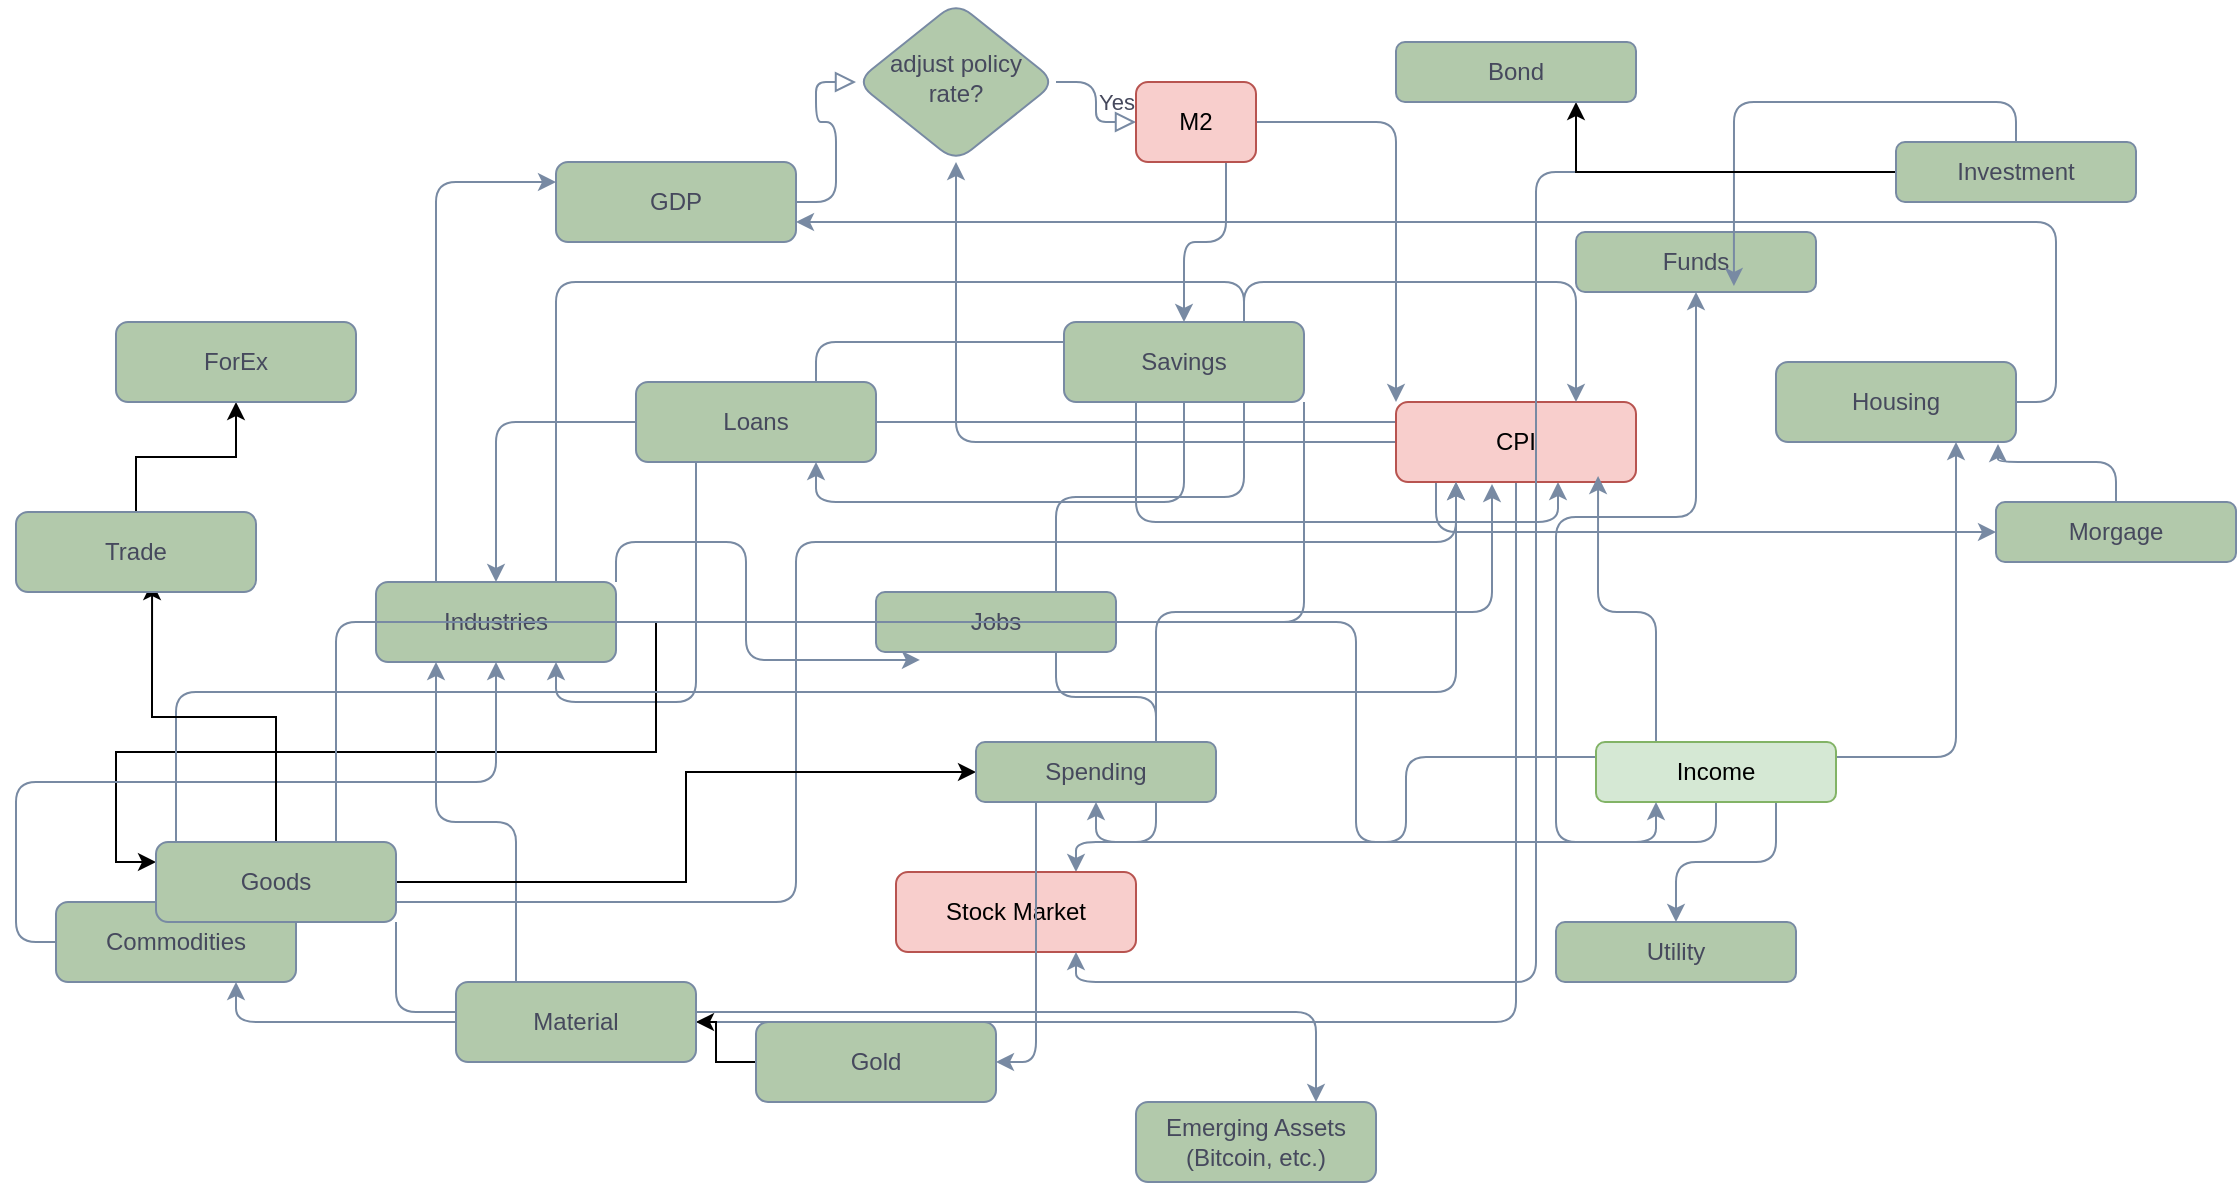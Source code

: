 <mxfile version="16.5.1" type="device" pages="3"><diagram id="C5RBs43oDa-KdzZeNtuy" name="concept"><mxGraphModel dx="1629" dy="566" grid="1" gridSize="10" guides="1" tooltips="1" connect="1" arrows="1" fold="1" page="1" pageScale="1" pageWidth="827" pageHeight="1169" math="0" shadow="0"><root><mxCell id="WIyWlLk6GJQsqaUBKTNV-0"/><mxCell id="WIyWlLk6GJQsqaUBKTNV-1" parent="WIyWlLk6GJQsqaUBKTNV-0"/><mxCell id="WIyWlLk6GJQsqaUBKTNV-2" value="" style="rounded=1;html=1;jettySize=auto;orthogonalLoop=1;fontSize=11;endArrow=block;endFill=0;endSize=8;strokeWidth=1;shadow=0;labelBackgroundColor=none;edgeStyle=orthogonalEdgeStyle;strokeColor=#788AA3;fontColor=#46495D;" parent="WIyWlLk6GJQsqaUBKTNV-1" source="WIyWlLk6GJQsqaUBKTNV-3" target="WIyWlLk6GJQsqaUBKTNV-6" edge="1"><mxGeometry relative="1" as="geometry"/></mxCell><mxCell id="WIyWlLk6GJQsqaUBKTNV-3" value="GDP" style="rounded=1;whiteSpace=wrap;html=1;fontSize=12;glass=0;strokeWidth=1;shadow=0;fillColor=#B2C9AB;strokeColor=#788AA3;fontColor=#46495D;" parent="WIyWlLk6GJQsqaUBKTNV-1" vertex="1"><mxGeometry x="160" y="80" width="120" height="40" as="geometry"/></mxCell><mxCell id="WIyWlLk6GJQsqaUBKTNV-5" value="Yes" style="edgeStyle=orthogonalEdgeStyle;rounded=1;html=1;jettySize=auto;orthogonalLoop=1;fontSize=11;endArrow=block;endFill=0;endSize=8;strokeWidth=1;shadow=0;labelBackgroundColor=none;strokeColor=#788AA3;fontColor=#46495D;" parent="WIyWlLk6GJQsqaUBKTNV-1" source="WIyWlLk6GJQsqaUBKTNV-6" target="WIyWlLk6GJQsqaUBKTNV-7" edge="1"><mxGeometry y="10" relative="1" as="geometry"><mxPoint as="offset"/></mxGeometry></mxCell><mxCell id="WIyWlLk6GJQsqaUBKTNV-6" value="adjust policy rate?" style="rhombus;whiteSpace=wrap;html=1;shadow=0;fontFamily=Helvetica;fontSize=12;align=center;strokeWidth=1;spacing=6;spacingTop=-4;fillColor=#B2C9AB;strokeColor=#788AA3;fontColor=#46495D;rounded=1;" parent="WIyWlLk6GJQsqaUBKTNV-1" vertex="1"><mxGeometry x="310" width="100" height="80" as="geometry"/></mxCell><mxCell id="46C1zrqNfPV2H7ZZXKrt-0" style="edgeStyle=elbowEdgeStyle;rounded=1;orthogonalLoop=1;jettySize=auto;html=1;entryX=0;entryY=0;entryDx=0;entryDy=0;strokeColor=#788AA3;fontColor=#46495D;" parent="WIyWlLk6GJQsqaUBKTNV-1" source="WIyWlLk6GJQsqaUBKTNV-7" target="WIyWlLk6GJQsqaUBKTNV-12" edge="1"><mxGeometry relative="1" as="geometry"><Array as="points"><mxPoint x="580" y="120"/></Array></mxGeometry></mxCell><mxCell id="46C1zrqNfPV2H7ZZXKrt-4" style="edgeStyle=orthogonalEdgeStyle;rounded=1;orthogonalLoop=1;jettySize=auto;html=1;exitX=0.75;exitY=1;exitDx=0;exitDy=0;strokeColor=#788AA3;fontColor=#46495D;" parent="WIyWlLk6GJQsqaUBKTNV-1" source="WIyWlLk6GJQsqaUBKTNV-7" target="46C1zrqNfPV2H7ZZXKrt-3" edge="1"><mxGeometry relative="1" as="geometry"/></mxCell><mxCell id="WIyWlLk6GJQsqaUBKTNV-7" value="M2" style="rounded=1;whiteSpace=wrap;html=1;fontSize=12;glass=0;strokeWidth=1;shadow=0;fillColor=#f8cecc;strokeColor=#b85450;" parent="WIyWlLk6GJQsqaUBKTNV-1" vertex="1"><mxGeometry x="450" y="40" width="60" height="40" as="geometry"/></mxCell><mxCell id="46C1zrqNfPV2H7ZZXKrt-6" style="edgeStyle=orthogonalEdgeStyle;rounded=1;orthogonalLoop=1;jettySize=auto;html=1;exitX=0.75;exitY=0;exitDx=0;exitDy=0;entryX=0.675;entryY=1;entryDx=0;entryDy=0;entryPerimeter=0;strokeColor=#788AA3;fontColor=#46495D;" parent="WIyWlLk6GJQsqaUBKTNV-1" source="WIyWlLk6GJQsqaUBKTNV-11" target="WIyWlLk6GJQsqaUBKTNV-12" edge="1"><mxGeometry relative="1" as="geometry"/></mxCell><mxCell id="46C1zrqNfPV2H7ZZXKrt-7" style="edgeStyle=orthogonalEdgeStyle;rounded=1;orthogonalLoop=1;jettySize=auto;html=1;exitX=0.25;exitY=1;exitDx=0;exitDy=0;entryX=0.75;entryY=1;entryDx=0;entryDy=0;strokeColor=#788AA3;fontColor=#46495D;" parent="WIyWlLk6GJQsqaUBKTNV-1" source="WIyWlLk6GJQsqaUBKTNV-11" target="48pavq3O2pmzPw3zAFzN-1" edge="1"><mxGeometry relative="1" as="geometry"/></mxCell><mxCell id="46C1zrqNfPV2H7ZZXKrt-19" value="" style="edgeStyle=orthogonalEdgeStyle;rounded=1;orthogonalLoop=1;jettySize=auto;html=1;strokeColor=#788AA3;fontColor=#46495D;" parent="WIyWlLk6GJQsqaUBKTNV-1" source="WIyWlLk6GJQsqaUBKTNV-11" target="48pavq3O2pmzPw3zAFzN-1" edge="1"><mxGeometry relative="1" as="geometry"/></mxCell><mxCell id="46C1zrqNfPV2H7ZZXKrt-31" style="edgeStyle=orthogonalEdgeStyle;rounded=1;orthogonalLoop=1;jettySize=auto;html=1;exitX=1;exitY=0.5;exitDx=0;exitDy=0;entryX=0;entryY=0.5;entryDx=0;entryDy=0;fontColor=#46495D;strokeColor=#788AA3;fillColor=#B2C9AB;" parent="WIyWlLk6GJQsqaUBKTNV-1" source="WIyWlLk6GJQsqaUBKTNV-11" target="46C1zrqNfPV2H7ZZXKrt-30" edge="1"><mxGeometry relative="1" as="geometry"/></mxCell><mxCell id="WIyWlLk6GJQsqaUBKTNV-11" value="Loans" style="rounded=1;whiteSpace=wrap;html=1;fontSize=12;glass=0;strokeWidth=1;shadow=0;fillColor=#B2C9AB;strokeColor=#788AA3;fontColor=#46495D;" parent="WIyWlLk6GJQsqaUBKTNV-1" vertex="1"><mxGeometry x="200" y="190" width="120" height="40" as="geometry"/></mxCell><mxCell id="46C1zrqNfPV2H7ZZXKrt-2" style="edgeStyle=orthogonalEdgeStyle;rounded=1;orthogonalLoop=1;jettySize=auto;html=1;exitX=0;exitY=0.5;exitDx=0;exitDy=0;entryX=0.5;entryY=1;entryDx=0;entryDy=0;strokeColor=#788AA3;fontColor=#46495D;" parent="WIyWlLk6GJQsqaUBKTNV-1" source="WIyWlLk6GJQsqaUBKTNV-12" target="WIyWlLk6GJQsqaUBKTNV-6" edge="1"><mxGeometry relative="1" as="geometry"/></mxCell><mxCell id="46C1zrqNfPV2H7ZZXKrt-22" style="edgeStyle=orthogonalEdgeStyle;rounded=1;orthogonalLoop=1;jettySize=auto;html=1;exitX=0.5;exitY=1;exitDx=0;exitDy=0;entryX=0.75;entryY=1;entryDx=0;entryDy=0;strokeColor=#788AA3;fontColor=#46495D;" parent="WIyWlLk6GJQsqaUBKTNV-1" source="WIyWlLk6GJQsqaUBKTNV-12" target="46C1zrqNfPV2H7ZZXKrt-20" edge="1"><mxGeometry relative="1" as="geometry"/></mxCell><mxCell id="WIyWlLk6GJQsqaUBKTNV-12" value="CPI" style="rounded=1;whiteSpace=wrap;html=1;fontSize=12;glass=0;strokeWidth=1;shadow=0;fillColor=#f8cecc;strokeColor=#b85450;" parent="WIyWlLk6GJQsqaUBKTNV-1" vertex="1"><mxGeometry x="580" y="200" width="120" height="40" as="geometry"/></mxCell><mxCell id="46C1zrqNfPV2H7ZZXKrt-9" style="edgeStyle=orthogonalEdgeStyle;rounded=1;orthogonalLoop=1;jettySize=auto;html=1;exitX=0.25;exitY=0;exitDx=0;exitDy=0;entryX=0;entryY=0.25;entryDx=0;entryDy=0;strokeColor=#788AA3;fontColor=#46495D;" parent="WIyWlLk6GJQsqaUBKTNV-1" source="48pavq3O2pmzPw3zAFzN-1" target="WIyWlLk6GJQsqaUBKTNV-3" edge="1"><mxGeometry relative="1" as="geometry"/></mxCell><mxCell id="46C1zrqNfPV2H7ZZXKrt-18" style="edgeStyle=orthogonalEdgeStyle;rounded=1;orthogonalLoop=1;jettySize=auto;html=1;exitX=1;exitY=0;exitDx=0;exitDy=0;entryX=0.183;entryY=1.133;entryDx=0;entryDy=0;strokeColor=#788AA3;fontColor=#46495D;entryPerimeter=0;" parent="WIyWlLk6GJQsqaUBKTNV-1" source="48pavq3O2pmzPw3zAFzN-1" target="46C1zrqNfPV2H7ZZXKrt-50" edge="1"><mxGeometry relative="1" as="geometry"/></mxCell><mxCell id="46C1zrqNfPV2H7ZZXKrt-24" style="edgeStyle=orthogonalEdgeStyle;rounded=1;orthogonalLoop=1;jettySize=auto;html=1;exitX=0.75;exitY=0;exitDx=0;exitDy=0;entryX=0.75;entryY=0;entryDx=0;entryDy=0;strokeColor=#788AA3;fontColor=#46495D;startArrow=none;" parent="WIyWlLk6GJQsqaUBKTNV-1" source="46C1zrqNfPV2H7ZZXKrt-3" target="WIyWlLk6GJQsqaUBKTNV-12" edge="1"><mxGeometry relative="1" as="geometry"/></mxCell><mxCell id="i3_5U8Km9D-g5Faj5biY-7" style="edgeStyle=orthogonalEdgeStyle;rounded=0;orthogonalLoop=1;jettySize=auto;html=1;exitX=1;exitY=0.5;exitDx=0;exitDy=0;entryX=0;entryY=0.25;entryDx=0;entryDy=0;" parent="WIyWlLk6GJQsqaUBKTNV-1" source="48pavq3O2pmzPw3zAFzN-1" target="i3_5U8Km9D-g5Faj5biY-5" edge="1"><mxGeometry relative="1" as="geometry"/></mxCell><mxCell id="48pavq3O2pmzPw3zAFzN-1" value="Industries" style="rounded=1;whiteSpace=wrap;html=1;fontSize=12;glass=0;strokeWidth=1;shadow=0;fillColor=#B2C9AB;strokeColor=#788AA3;fontColor=#46495D;" parent="WIyWlLk6GJQsqaUBKTNV-1" vertex="1"><mxGeometry x="70" y="290" width="120" height="40" as="geometry"/></mxCell><mxCell id="46C1zrqNfPV2H7ZZXKrt-5" style="edgeStyle=orthogonalEdgeStyle;rounded=1;orthogonalLoop=1;jettySize=auto;html=1;exitX=0.5;exitY=1;exitDx=0;exitDy=0;entryX=0.75;entryY=1;entryDx=0;entryDy=0;strokeColor=#788AA3;fontColor=#46495D;" parent="WIyWlLk6GJQsqaUBKTNV-1" source="46C1zrqNfPV2H7ZZXKrt-3" target="WIyWlLk6GJQsqaUBKTNV-11" edge="1"><mxGeometry relative="1" as="geometry"/></mxCell><mxCell id="46C1zrqNfPV2H7ZZXKrt-10" style="edgeStyle=orthogonalEdgeStyle;rounded=1;orthogonalLoop=1;jettySize=auto;html=1;exitX=0.75;exitY=1;exitDx=0;exitDy=0;entryX=0.75;entryY=0;entryDx=0;entryDy=0;strokeColor=#788AA3;fontColor=#46495D;startArrow=none;" parent="WIyWlLk6GJQsqaUBKTNV-1" source="46C1zrqNfPV2H7ZZXKrt-39" target="46C1zrqNfPV2H7ZZXKrt-8" edge="1"><mxGeometry relative="1" as="geometry"/></mxCell><mxCell id="46C1zrqNfPV2H7ZZXKrt-13" style="edgeStyle=orthogonalEdgeStyle;rounded=1;orthogonalLoop=1;jettySize=auto;html=1;exitX=1;exitY=1;exitDx=0;exitDy=0;entryX=0.75;entryY=0;entryDx=0;entryDy=0;strokeColor=#788AA3;fontColor=#46495D;startArrow=none;" parent="WIyWlLk6GJQsqaUBKTNV-1" source="i3_5U8Km9D-g5Faj5biY-5" target="46C1zrqNfPV2H7ZZXKrt-11" edge="1"><mxGeometry relative="1" as="geometry"/></mxCell><mxCell id="46C1zrqNfPV2H7ZZXKrt-8" value="Stock Market" style="rounded=1;whiteSpace=wrap;html=1;fontSize=12;glass=0;strokeWidth=1;shadow=0;fillColor=#f8cecc;strokeColor=#b85450;" parent="WIyWlLk6GJQsqaUBKTNV-1" vertex="1"><mxGeometry x="330" y="435" width="120" height="40" as="geometry"/></mxCell><mxCell id="46C1zrqNfPV2H7ZZXKrt-11" value="Emerging Assets&lt;br&gt;(Bitcoin, etc.)" style="rounded=1;whiteSpace=wrap;html=1;fontSize=12;glass=0;strokeWidth=1;shadow=0;fillColor=#B2C9AB;strokeColor=#788AA3;fontColor=#46495D;" parent="WIyWlLk6GJQsqaUBKTNV-1" vertex="1"><mxGeometry x="450" y="550" width="120" height="40" as="geometry"/></mxCell><mxCell id="46C1zrqNfPV2H7ZZXKrt-16" style="edgeStyle=orthogonalEdgeStyle;rounded=1;orthogonalLoop=1;jettySize=auto;html=1;exitX=0.5;exitY=1;exitDx=0;exitDy=0;strokeColor=#788AA3;fontColor=#46495D;" parent="WIyWlLk6GJQsqaUBKTNV-1" source="46C1zrqNfPV2H7ZZXKrt-14" target="46C1zrqNfPV2H7ZZXKrt-15" edge="1"><mxGeometry relative="1" as="geometry"/></mxCell><mxCell id="46C1zrqNfPV2H7ZZXKrt-17" style="edgeStyle=orthogonalEdgeStyle;rounded=1;orthogonalLoop=1;jettySize=auto;html=1;exitX=0.25;exitY=0;exitDx=0;exitDy=0;entryX=0.842;entryY=0.925;entryDx=0;entryDy=0;entryPerimeter=0;strokeColor=#788AA3;fontColor=#46495D;" parent="WIyWlLk6GJQsqaUBKTNV-1" source="46C1zrqNfPV2H7ZZXKrt-14" target="WIyWlLk6GJQsqaUBKTNV-12" edge="1"><mxGeometry relative="1" as="geometry"/></mxCell><mxCell id="46C1zrqNfPV2H7ZZXKrt-29" style="edgeStyle=orthogonalEdgeStyle;rounded=1;orthogonalLoop=1;jettySize=auto;html=1;exitX=1;exitY=0.25;exitDx=0;exitDy=0;entryX=0.75;entryY=1;entryDx=0;entryDy=0;fontColor=#46495D;strokeColor=#788AA3;fillColor=#B2C9AB;" parent="WIyWlLk6GJQsqaUBKTNV-1" source="46C1zrqNfPV2H7ZZXKrt-14" target="46C1zrqNfPV2H7ZZXKrt-28" edge="1"><mxGeometry relative="1" as="geometry"/></mxCell><mxCell id="46C1zrqNfPV2H7ZZXKrt-40" style="edgeStyle=orthogonalEdgeStyle;rounded=1;orthogonalLoop=1;jettySize=auto;html=1;exitX=0;exitY=0.25;exitDx=0;exitDy=0;entryX=0.5;entryY=1;entryDx=0;entryDy=0;fontColor=#46495D;strokeColor=#788AA3;fillColor=#B2C9AB;" parent="WIyWlLk6GJQsqaUBKTNV-1" source="46C1zrqNfPV2H7ZZXKrt-14" target="46C1zrqNfPV2H7ZZXKrt-39" edge="1"><mxGeometry relative="1" as="geometry"/></mxCell><mxCell id="46C1zrqNfPV2H7ZZXKrt-49" style="edgeStyle=orthogonalEdgeStyle;rounded=1;orthogonalLoop=1;jettySize=auto;html=1;exitX=0.75;exitY=1;exitDx=0;exitDy=0;fontColor=#46495D;strokeColor=#788AA3;fillColor=#B2C9AB;" parent="WIyWlLk6GJQsqaUBKTNV-1" source="46C1zrqNfPV2H7ZZXKrt-14" target="46C1zrqNfPV2H7ZZXKrt-48" edge="1"><mxGeometry relative="1" as="geometry"/></mxCell><mxCell id="46C1zrqNfPV2H7ZZXKrt-14" value="Income" style="rounded=1;whiteSpace=wrap;html=1;fontSize=12;glass=0;strokeWidth=1;shadow=0;fillColor=#d5e8d4;strokeColor=#82b366;" parent="WIyWlLk6GJQsqaUBKTNV-1" vertex="1"><mxGeometry x="680" y="370" width="120" height="30" as="geometry"/></mxCell><mxCell id="46C1zrqNfPV2H7ZZXKrt-15" value="Funds" style="rounded=1;whiteSpace=wrap;html=1;fontSize=12;glass=0;strokeWidth=1;shadow=0;fillColor=#B2C9AB;strokeColor=#788AA3;fontColor=#46495D;" parent="WIyWlLk6GJQsqaUBKTNV-1" vertex="1"><mxGeometry x="670" y="115" width="120" height="30" as="geometry"/></mxCell><mxCell id="46C1zrqNfPV2H7ZZXKrt-21" style="edgeStyle=orthogonalEdgeStyle;rounded=1;orthogonalLoop=1;jettySize=auto;html=1;exitX=0;exitY=0.5;exitDx=0;exitDy=0;strokeColor=#788AA3;fontColor=#46495D;" parent="WIyWlLk6GJQsqaUBKTNV-1" source="46C1zrqNfPV2H7ZZXKrt-20" target="48pavq3O2pmzPw3zAFzN-1" edge="1"><mxGeometry relative="1" as="geometry"/></mxCell><mxCell id="46C1zrqNfPV2H7ZZXKrt-23" style="edgeStyle=orthogonalEdgeStyle;rounded=1;orthogonalLoop=1;jettySize=auto;html=1;exitX=0.75;exitY=0;exitDx=0;exitDy=0;entryX=0.25;entryY=1;entryDx=0;entryDy=0;strokeColor=#788AA3;fontColor=#46495D;" parent="WIyWlLk6GJQsqaUBKTNV-1" source="46C1zrqNfPV2H7ZZXKrt-20" target="WIyWlLk6GJQsqaUBKTNV-12" edge="1"><mxGeometry relative="1" as="geometry"><Array as="points"><mxPoint x="280" y="270"/><mxPoint x="610" y="270"/></Array></mxGeometry></mxCell><mxCell id="46C1zrqNfPV2H7ZZXKrt-25" style="edgeStyle=orthogonalEdgeStyle;rounded=1;orthogonalLoop=1;jettySize=auto;html=1;exitX=0.5;exitY=0;exitDx=0;exitDy=0;entryX=0.25;entryY=1;entryDx=0;entryDy=0;fontColor=#46495D;strokeColor=#788AA3;fillColor=#B2C9AB;" parent="WIyWlLk6GJQsqaUBKTNV-1" source="46C1zrqNfPV2H7ZZXKrt-20" target="WIyWlLk6GJQsqaUBKTNV-12" edge="1"><mxGeometry relative="1" as="geometry"/></mxCell><mxCell id="46C1zrqNfPV2H7ZZXKrt-20" value="Commodities" style="rounded=1;whiteSpace=wrap;html=1;fontSize=12;glass=0;strokeWidth=1;shadow=0;fillColor=#B2C9AB;strokeColor=#788AA3;fontColor=#46495D;" parent="WIyWlLk6GJQsqaUBKTNV-1" vertex="1"><mxGeometry x="-90" y="450" width="120" height="40" as="geometry"/></mxCell><mxCell id="46C1zrqNfPV2H7ZZXKrt-3" value="Savings" style="rounded=1;whiteSpace=wrap;html=1;fontSize=12;glass=0;strokeWidth=1;shadow=0;fillColor=#B2C9AB;strokeColor=#788AA3;fontColor=#46495D;" parent="WIyWlLk6GJQsqaUBKTNV-1" vertex="1"><mxGeometry x="414" y="160" width="120" height="40" as="geometry"/></mxCell><mxCell id="46C1zrqNfPV2H7ZZXKrt-26" value="" style="edgeStyle=orthogonalEdgeStyle;rounded=1;orthogonalLoop=1;jettySize=auto;html=1;exitX=0.75;exitY=0;exitDx=0;exitDy=0;entryX=0.75;entryY=0;entryDx=0;entryDy=0;strokeColor=#788AA3;fontColor=#46495D;endArrow=none;" parent="WIyWlLk6GJQsqaUBKTNV-1" source="48pavq3O2pmzPw3zAFzN-1" target="46C1zrqNfPV2H7ZZXKrt-3" edge="1"><mxGeometry relative="1" as="geometry"><mxPoint x="130" y="280" as="sourcePoint"/><mxPoint x="670" y="200" as="targetPoint"/></mxGeometry></mxCell><mxCell id="46C1zrqNfPV2H7ZZXKrt-33" style="edgeStyle=orthogonalEdgeStyle;rounded=1;orthogonalLoop=1;jettySize=auto;html=1;exitX=1;exitY=0.5;exitDx=0;exitDy=0;entryX=1;entryY=0.75;entryDx=0;entryDy=0;fontColor=#46495D;strokeColor=#788AA3;fillColor=#B2C9AB;" parent="WIyWlLk6GJQsqaUBKTNV-1" source="46C1zrqNfPV2H7ZZXKrt-28" target="WIyWlLk6GJQsqaUBKTNV-3" edge="1"><mxGeometry relative="1" as="geometry"/></mxCell><mxCell id="46C1zrqNfPV2H7ZZXKrt-28" value="Housing" style="rounded=1;whiteSpace=wrap;html=1;fontSize=12;glass=0;strokeWidth=1;shadow=0;fillColor=#B2C9AB;strokeColor=#788AA3;fontColor=#46495D;" parent="WIyWlLk6GJQsqaUBKTNV-1" vertex="1"><mxGeometry x="770" y="180" width="120" height="40" as="geometry"/></mxCell><mxCell id="46C1zrqNfPV2H7ZZXKrt-32" style="edgeStyle=orthogonalEdgeStyle;rounded=1;orthogonalLoop=1;jettySize=auto;html=1;exitX=0.5;exitY=0;exitDx=0;exitDy=0;entryX=0.925;entryY=1.025;entryDx=0;entryDy=0;entryPerimeter=0;fontColor=#46495D;strokeColor=#788AA3;fillColor=#B2C9AB;" parent="WIyWlLk6GJQsqaUBKTNV-1" source="46C1zrqNfPV2H7ZZXKrt-30" target="46C1zrqNfPV2H7ZZXKrt-28" edge="1"><mxGeometry relative="1" as="geometry"/></mxCell><mxCell id="46C1zrqNfPV2H7ZZXKrt-30" value="Morgage" style="rounded=1;whiteSpace=wrap;html=1;fontSize=12;glass=0;strokeWidth=1;shadow=0;fillColor=#B2C9AB;strokeColor=#788AA3;fontColor=#46495D;" parent="WIyWlLk6GJQsqaUBKTNV-1" vertex="1"><mxGeometry x="880" y="250" width="120" height="30" as="geometry"/></mxCell><mxCell id="i3_5U8Km9D-g5Faj5biY-4" value="" style="edgeStyle=orthogonalEdgeStyle;rounded=0;orthogonalLoop=1;jettySize=auto;html=1;entryX=1;entryY=0.5;entryDx=0;entryDy=0;" parent="WIyWlLk6GJQsqaUBKTNV-1" source="46C1zrqNfPV2H7ZZXKrt-35" target="46C1zrqNfPV2H7ZZXKrt-37" edge="1"><mxGeometry relative="1" as="geometry"><mxPoint x="180" y="530" as="targetPoint"/></mxGeometry></mxCell><mxCell id="46C1zrqNfPV2H7ZZXKrt-35" value="Gold" style="rounded=1;whiteSpace=wrap;html=1;fontSize=12;glass=0;strokeWidth=1;shadow=0;fillColor=#B2C9AB;strokeColor=#788AA3;fontColor=#46495D;" parent="WIyWlLk6GJQsqaUBKTNV-1" vertex="1"><mxGeometry x="260" y="510" width="120" height="40" as="geometry"/></mxCell><mxCell id="46C1zrqNfPV2H7ZZXKrt-38" style="edgeStyle=orthogonalEdgeStyle;rounded=1;orthogonalLoop=1;jettySize=auto;html=1;exitX=0.25;exitY=0;exitDx=0;exitDy=0;entryX=0.25;entryY=1;entryDx=0;entryDy=0;fontColor=#46495D;strokeColor=#788AA3;fillColor=#B2C9AB;" parent="WIyWlLk6GJQsqaUBKTNV-1" source="46C1zrqNfPV2H7ZZXKrt-37" target="48pavq3O2pmzPw3zAFzN-1" edge="1"><mxGeometry relative="1" as="geometry"/></mxCell><mxCell id="46C1zrqNfPV2H7ZZXKrt-37" value="Material" style="rounded=1;whiteSpace=wrap;html=1;fontSize=12;glass=0;strokeWidth=1;shadow=0;fillColor=#B2C9AB;strokeColor=#788AA3;fontColor=#46495D;" parent="WIyWlLk6GJQsqaUBKTNV-1" vertex="1"><mxGeometry x="110" y="490" width="120" height="40" as="geometry"/></mxCell><mxCell id="46C1zrqNfPV2H7ZZXKrt-41" style="edgeStyle=orthogonalEdgeStyle;rounded=1;orthogonalLoop=1;jettySize=auto;html=1;exitX=0.75;exitY=0;exitDx=0;exitDy=0;entryX=0.4;entryY=1.025;entryDx=0;entryDy=0;entryPerimeter=0;fontColor=#46495D;strokeColor=#788AA3;fillColor=#B2C9AB;" parent="WIyWlLk6GJQsqaUBKTNV-1" source="46C1zrqNfPV2H7ZZXKrt-39" target="WIyWlLk6GJQsqaUBKTNV-12" edge="1"><mxGeometry relative="1" as="geometry"/></mxCell><mxCell id="46C1zrqNfPV2H7ZZXKrt-47" style="edgeStyle=orthogonalEdgeStyle;rounded=1;orthogonalLoop=1;jettySize=auto;html=1;exitX=0.25;exitY=1;exitDx=0;exitDy=0;entryX=1;entryY=0.5;entryDx=0;entryDy=0;fontColor=#46495D;strokeColor=#788AA3;fillColor=#B2C9AB;" parent="WIyWlLk6GJQsqaUBKTNV-1" source="46C1zrqNfPV2H7ZZXKrt-39" target="46C1zrqNfPV2H7ZZXKrt-35" edge="1"><mxGeometry relative="1" as="geometry"/></mxCell><mxCell id="46C1zrqNfPV2H7ZZXKrt-43" style="edgeStyle=orthogonalEdgeStyle;rounded=1;orthogonalLoop=1;jettySize=auto;html=1;exitX=0;exitY=0.5;exitDx=0;exitDy=0;entryX=0.75;entryY=1;entryDx=0;entryDy=0;fontColor=#46495D;strokeColor=#788AA3;fillColor=#B2C9AB;" parent="WIyWlLk6GJQsqaUBKTNV-1" source="46C1zrqNfPV2H7ZZXKrt-42" target="46C1zrqNfPV2H7ZZXKrt-8" edge="1"><mxGeometry relative="1" as="geometry"><Array as="points"><mxPoint x="650" y="85"/><mxPoint x="650" y="490"/><mxPoint x="420" y="490"/></Array></mxGeometry></mxCell><mxCell id="46C1zrqNfPV2H7ZZXKrt-44" style="edgeStyle=orthogonalEdgeStyle;rounded=1;orthogonalLoop=1;jettySize=auto;html=1;exitX=0.5;exitY=0;exitDx=0;exitDy=0;entryX=0.658;entryY=0.9;entryDx=0;entryDy=0;entryPerimeter=0;fontColor=#46495D;strokeColor=#788AA3;fillColor=#B2C9AB;" parent="WIyWlLk6GJQsqaUBKTNV-1" source="46C1zrqNfPV2H7ZZXKrt-42" target="46C1zrqNfPV2H7ZZXKrt-15" edge="1"><mxGeometry relative="1" as="geometry"/></mxCell><mxCell id="i3_5U8Km9D-g5Faj5biY-2" style="edgeStyle=orthogonalEdgeStyle;rounded=0;orthogonalLoop=1;jettySize=auto;html=1;entryX=0.75;entryY=1;entryDx=0;entryDy=0;" parent="WIyWlLk6GJQsqaUBKTNV-1" source="46C1zrqNfPV2H7ZZXKrt-42" target="i3_5U8Km9D-g5Faj5biY-1" edge="1"><mxGeometry relative="1" as="geometry"/></mxCell><mxCell id="46C1zrqNfPV2H7ZZXKrt-42" value="Investment" style="rounded=1;whiteSpace=wrap;html=1;fontSize=12;glass=0;strokeWidth=1;shadow=0;fillColor=#B2C9AB;strokeColor=#788AA3;fontColor=#46495D;" parent="WIyWlLk6GJQsqaUBKTNV-1" vertex="1"><mxGeometry x="830" y="70" width="120" height="30" as="geometry"/></mxCell><mxCell id="46C1zrqNfPV2H7ZZXKrt-48" value="Utility" style="rounded=1;whiteSpace=wrap;html=1;fontSize=12;glass=0;strokeWidth=1;shadow=0;fillColor=#B2C9AB;strokeColor=#788AA3;fontColor=#46495D;" parent="WIyWlLk6GJQsqaUBKTNV-1" vertex="1"><mxGeometry x="660" y="460" width="120" height="30" as="geometry"/></mxCell><mxCell id="46C1zrqNfPV2H7ZZXKrt-52" style="edgeStyle=orthogonalEdgeStyle;rounded=1;orthogonalLoop=1;jettySize=auto;html=1;exitX=1;exitY=0.5;exitDx=0;exitDy=0;entryX=0.25;entryY=1;entryDx=0;entryDy=0;fontColor=#46495D;strokeColor=#788AA3;fillColor=#B2C9AB;" parent="WIyWlLk6GJQsqaUBKTNV-1" source="46C1zrqNfPV2H7ZZXKrt-50" target="46C1zrqNfPV2H7ZZXKrt-14" edge="1"><mxGeometry relative="1" as="geometry"/></mxCell><mxCell id="46C1zrqNfPV2H7ZZXKrt-50" value="Jobs" style="rounded=1;whiteSpace=wrap;html=1;fontSize=12;glass=0;strokeWidth=1;shadow=0;fillColor=#B2C9AB;strokeColor=#788AA3;fontColor=#46495D;" parent="WIyWlLk6GJQsqaUBKTNV-1" vertex="1"><mxGeometry x="320" y="295" width="120" height="30" as="geometry"/></mxCell><mxCell id="46C1zrqNfPV2H7ZZXKrt-51" value="" style="edgeStyle=orthogonalEdgeStyle;rounded=1;orthogonalLoop=1;jettySize=auto;html=1;exitX=0.75;exitY=1;exitDx=0;exitDy=0;entryX=0.75;entryY=0;entryDx=0;entryDy=0;strokeColor=#788AA3;fontColor=#46495D;endArrow=none;" parent="WIyWlLk6GJQsqaUBKTNV-1" source="46C1zrqNfPV2H7ZZXKrt-3" target="46C1zrqNfPV2H7ZZXKrt-50" edge="1"><mxGeometry relative="1" as="geometry"><mxPoint x="530" y="200" as="sourcePoint"/><mxPoint x="420" y="435" as="targetPoint"/></mxGeometry></mxCell><mxCell id="i3_5U8Km9D-g5Faj5biY-1" value="Bond" style="rounded=1;whiteSpace=wrap;html=1;fontSize=12;glass=0;strokeWidth=1;shadow=0;fillColor=#B2C9AB;strokeColor=#788AA3;fontColor=#46495D;" parent="WIyWlLk6GJQsqaUBKTNV-1" vertex="1"><mxGeometry x="580" y="20" width="120" height="30" as="geometry"/></mxCell><mxCell id="i3_5U8Km9D-g5Faj5biY-11" style="edgeStyle=orthogonalEdgeStyle;rounded=0;orthogonalLoop=1;jettySize=auto;html=1;exitX=0.5;exitY=0;exitDx=0;exitDy=0;entryX=0.567;entryY=0.875;entryDx=0;entryDy=0;entryPerimeter=0;" parent="WIyWlLk6GJQsqaUBKTNV-1" source="i3_5U8Km9D-g5Faj5biY-5" target="i3_5U8Km9D-g5Faj5biY-8" edge="1"><mxGeometry relative="1" as="geometry"/></mxCell><mxCell id="i3_5U8Km9D-g5Faj5biY-13" style="edgeStyle=orthogonalEdgeStyle;rounded=0;orthogonalLoop=1;jettySize=auto;html=1;exitX=1;exitY=0.5;exitDx=0;exitDy=0;entryX=0;entryY=0.5;entryDx=0;entryDy=0;" parent="WIyWlLk6GJQsqaUBKTNV-1" source="i3_5U8Km9D-g5Faj5biY-5" target="46C1zrqNfPV2H7ZZXKrt-39" edge="1"><mxGeometry relative="1" as="geometry"/></mxCell><mxCell id="i3_5U8Km9D-g5Faj5biY-5" value="Goods" style="rounded=1;whiteSpace=wrap;html=1;fontSize=12;glass=0;strokeWidth=1;shadow=0;fillColor=#B2C9AB;strokeColor=#788AA3;fontColor=#46495D;" parent="WIyWlLk6GJQsqaUBKTNV-1" vertex="1"><mxGeometry x="-40" y="420" width="120" height="40" as="geometry"/></mxCell><mxCell id="i3_5U8Km9D-g5Faj5biY-6" value="" style="edgeStyle=orthogonalEdgeStyle;rounded=1;orthogonalLoop=1;jettySize=auto;html=1;exitX=1;exitY=1;exitDx=0;exitDy=0;entryX=0.75;entryY=0;entryDx=0;entryDy=0;strokeColor=#788AA3;fontColor=#46495D;endArrow=none;" parent="WIyWlLk6GJQsqaUBKTNV-1" source="46C1zrqNfPV2H7ZZXKrt-3" target="i3_5U8Km9D-g5Faj5biY-5" edge="1"><mxGeometry relative="1" as="geometry"><mxPoint x="534" y="200" as="sourcePoint"/><mxPoint x="540" y="550" as="targetPoint"/></mxGeometry></mxCell><mxCell id="i3_5U8Km9D-g5Faj5biY-10" style="edgeStyle=orthogonalEdgeStyle;rounded=0;orthogonalLoop=1;jettySize=auto;html=1;entryX=0.5;entryY=1;entryDx=0;entryDy=0;" parent="WIyWlLk6GJQsqaUBKTNV-1" source="i3_5U8Km9D-g5Faj5biY-8" target="i3_5U8Km9D-g5Faj5biY-9" edge="1"><mxGeometry relative="1" as="geometry"/></mxCell><mxCell id="i3_5U8Km9D-g5Faj5biY-8" value="Trade" style="rounded=1;whiteSpace=wrap;html=1;fontSize=12;glass=0;strokeWidth=1;shadow=0;fillColor=#B2C9AB;strokeColor=#788AA3;fontColor=#46495D;" parent="WIyWlLk6GJQsqaUBKTNV-1" vertex="1"><mxGeometry x="-110" y="255" width="120" height="40" as="geometry"/></mxCell><mxCell id="i3_5U8Km9D-g5Faj5biY-9" value="ForEx" style="rounded=1;whiteSpace=wrap;html=1;fontSize=12;glass=0;strokeWidth=1;shadow=0;fillColor=#B2C9AB;strokeColor=#788AA3;fontColor=#46495D;" parent="WIyWlLk6GJQsqaUBKTNV-1" vertex="1"><mxGeometry x="-60" y="160" width="120" height="40" as="geometry"/></mxCell><mxCell id="46C1zrqNfPV2H7ZZXKrt-39" value="Spending" style="rounded=1;whiteSpace=wrap;html=1;fontSize=12;glass=0;strokeWidth=1;shadow=0;fillColor=#B2C9AB;strokeColor=#788AA3;fontColor=#46495D;" parent="WIyWlLk6GJQsqaUBKTNV-1" vertex="1"><mxGeometry x="370" y="370" width="120" height="30" as="geometry"/></mxCell><mxCell id="i3_5U8Km9D-g5Faj5biY-12" value="" style="edgeStyle=orthogonalEdgeStyle;rounded=1;orthogonalLoop=1;jettySize=auto;html=1;exitX=0.75;exitY=1;exitDx=0;exitDy=0;entryX=0.75;entryY=0;entryDx=0;entryDy=0;strokeColor=#788AA3;fontColor=#46495D;startArrow=none;endArrow=none;" parent="WIyWlLk6GJQsqaUBKTNV-1" source="46C1zrqNfPV2H7ZZXKrt-50" target="46C1zrqNfPV2H7ZZXKrt-39" edge="1"><mxGeometry relative="1" as="geometry"><mxPoint x="410" y="325" as="sourcePoint"/><mxPoint x="420" y="435" as="targetPoint"/></mxGeometry></mxCell></root></mxGraphModel></diagram><diagram id="NNsAt_jduuyerDblZ2Vs" name="architecture"><mxGraphModel dx="802" dy="566" grid="1" gridSize="10" guides="1" tooltips="1" connect="1" arrows="1" fold="1" page="1" pageScale="1" pageWidth="827" pageHeight="1169" math="0" shadow="0"><root><mxCell id="CKZqvwoXIe6cBRnnbAcG-0"/><mxCell id="CKZqvwoXIe6cBRnnbAcG-1" parent="CKZqvwoXIe6cBRnnbAcG-0"/><mxCell id="oso1BwOqgX3VS6e-6wmC-3" value="Economy" style="group;fontStyle=1;rounded=1;strokeColor=default;shadow=1;" vertex="1" connectable="0" parent="CKZqvwoXIe6cBRnnbAcG-1"><mxGeometry x="210" y="190" width="340" height="350" as="geometry"/></mxCell><mxCell id="lI1vc82rHORZV2ty-l43-1" style="edgeStyle=orthogonalEdgeStyle;rounded=0;orthogonalLoop=1;jettySize=auto;html=1;exitX=1;exitY=0.75;exitDx=0;exitDy=0;" edge="1" parent="oso1BwOqgX3VS6e-6wmC-3" source="JGRdY1BgHVwiVRzi3HH6-1" target="lI1vc82rHORZV2ty-l43-0"><mxGeometry relative="1" as="geometry"/></mxCell><mxCell id="JGRdY1BgHVwiVRzi3HH6-1" value="Indicators" style="rounded=1;whiteSpace=wrap;html=1;fillColor=#d5e8d4;strokeColor=#82b366;arcSize=50;" vertex="1" parent="oso1BwOqgX3VS6e-6wmC-3"><mxGeometry x="100" y="159.999" width="136" height="67.742" as="geometry"/></mxCell><mxCell id="oso1BwOqgX3VS6e-6wmC-0" style="edgeStyle=orthogonalEdgeStyle;rounded=0;orthogonalLoop=1;jettySize=auto;html=1;" edge="1" parent="oso1BwOqgX3VS6e-6wmC-3" source="JGRdY1BgHVwiVRzi3HH6-2" target="JGRdY1BgHVwiVRzi3HH6-1"><mxGeometry relative="1" as="geometry"/></mxCell><mxCell id="oso1BwOqgX3VS6e-6wmC-8" value="timely processing" style="edgeLabel;html=1;align=center;verticalAlign=middle;resizable=0;points=[];" vertex="1" connectable="0" parent="oso1BwOqgX3VS6e-6wmC-0"><mxGeometry x="-0.573" y="3" relative="1" as="geometry"><mxPoint as="offset"/></mxGeometry></mxCell><mxCell id="JGRdY1BgHVwiVRzi3HH6-2" value="Markets" style="rounded=1;whiteSpace=wrap;html=1;" vertex="1" parent="oso1BwOqgX3VS6e-6wmC-3"><mxGeometry x="-15.997" y="60" width="136" height="67.742" as="geometry"/></mxCell><mxCell id="oso1BwOqgX3VS6e-6wmC-1" style="edgeStyle=orthogonalEdgeStyle;rounded=0;orthogonalLoop=1;jettySize=auto;html=1;exitX=0;exitY=0.25;exitDx=0;exitDy=0;" edge="1" parent="oso1BwOqgX3VS6e-6wmC-3" source="JGRdY1BgHVwiVRzi3HH6-3" target="JGRdY1BgHVwiVRzi3HH6-1"><mxGeometry relative="1" as="geometry"/></mxCell><mxCell id="oso1BwOqgX3VS6e-6wmC-7" value="Import" style="edgeLabel;html=1;align=center;verticalAlign=middle;resizable=0;points=[];" vertex="1" connectable="0" parent="oso1BwOqgX3VS6e-6wmC-1"><mxGeometry x="-0.253" y="4" relative="1" as="geometry"><mxPoint as="offset"/></mxGeometry></mxCell><mxCell id="JGRdY1BgHVwiVRzi3HH6-3" value="Sectors" style="rounded=1;whiteSpace=wrap;html=1;" vertex="1" parent="oso1BwOqgX3VS6e-6wmC-3"><mxGeometry x="236" y="79.997" width="136" height="67.742" as="geometry"/></mxCell><mxCell id="oso1BwOqgX3VS6e-6wmC-2" style="edgeStyle=orthogonalEdgeStyle;rounded=0;orthogonalLoop=1;jettySize=auto;html=1;exitX=1;exitY=0.5;exitDx=0;exitDy=0;entryX=0.5;entryY=1;entryDx=0;entryDy=0;" edge="1" parent="oso1BwOqgX3VS6e-6wmC-3" source="JGRdY1BgHVwiVRzi3HH6-4" target="JGRdY1BgHVwiVRzi3HH6-1"><mxGeometry relative="1" as="geometry"/></mxCell><mxCell id="oso1BwOqgX3VS6e-6wmC-6" value="Manual edit" style="edgeLabel;html=1;align=center;verticalAlign=middle;resizable=0;points=[];" vertex="1" connectable="0" parent="oso1BwOqgX3VS6e-6wmC-2"><mxGeometry x="-0.047" y="2" relative="1" as="geometry"><mxPoint as="offset"/></mxGeometry></mxCell><mxCell id="JGRdY1BgHVwiVRzi3HH6-4" value="News" style="rounded=1;whiteSpace=wrap;html=1;" vertex="1" parent="oso1BwOqgX3VS6e-6wmC-3"><mxGeometry x="102.003" y="299.998" width="136" height="67.742" as="geometry"/></mxCell><mxCell id="lI1vc82rHORZV2ty-l43-0" value="" style="strokeWidth=2;html=1;shape=mxgraph.flowchart.database;whiteSpace=wrap;rounded=1;shadow=1;" vertex="1" parent="oso1BwOqgX3VS6e-6wmC-3"><mxGeometry x="256" y="180" width="60" height="60" as="geometry"/></mxCell></root></mxGraphModel></diagram><diagram id="iR-nfiJCWFu1bvOtKLY3" name="UX"><mxGraphModel dx="802" dy="1735" grid="1" gridSize="10" guides="1" tooltips="1" connect="1" arrows="1" fold="1" page="1" pageScale="1" pageWidth="827" pageHeight="1169" math="0" shadow="0"><root><mxCell id="kL_oIdWE3ERjZyZuCVRg-0"/><mxCell id="kL_oIdWE3ERjZyZuCVRg-1" parent="kL_oIdWE3ERjZyZuCVRg-0"/><mxCell id="R64345A5zoMkeh7rRmpc-5" style="edgeStyle=orthogonalEdgeStyle;rounded=0;orthogonalLoop=1;jettySize=auto;html=1;" edge="1" parent="kL_oIdWE3ERjZyZuCVRg-1" source="R64345A5zoMkeh7rRmpc-0" target="R64345A5zoMkeh7rRmpc-4"><mxGeometry relative="1" as="geometry"/></mxCell><mxCell id="R64345A5zoMkeh7rRmpc-0" value="messenger" style="html=1;verticalLabelPosition=bottom;align=center;labelBackgroundColor=#ffffff;verticalAlign=top;strokeWidth=2;strokeColor=#0080F0;shadow=0;dashed=0;shape=mxgraph.ios7.icons.smartphone;rounded=1;" vertex="1" parent="kL_oIdWE3ERjZyZuCVRg-1"><mxGeometry x="420" y="270" width="18" height="30" as="geometry"/></mxCell><mxCell id="R64345A5zoMkeh7rRmpc-6" style="edgeStyle=orthogonalEdgeStyle;rounded=0;orthogonalLoop=1;jettySize=auto;html=1;" edge="1" parent="kL_oIdWE3ERjZyZuCVRg-1" source="R64345A5zoMkeh7rRmpc-2" target="R64345A5zoMkeh7rRmpc-3"><mxGeometry relative="1" as="geometry"/></mxCell><mxCell id="R64345A5zoMkeh7rRmpc-7" value="Monitor" style="edgeLabel;html=1;align=center;verticalAlign=middle;resizable=0;points=[];rotation=90;" vertex="1" connectable="0" parent="R64345A5zoMkeh7rRmpc-6"><mxGeometry x="-0.352" y="-1" relative="1" as="geometry"><mxPoint as="offset"/></mxGeometry></mxCell><mxCell id="R64345A5zoMkeh7rRmpc-2" value="OP team" style="verticalLabelPosition=bottom;html=1;verticalAlign=top;align=center;strokeColor=none;fillColor=#00BEF2;shape=mxgraph.azure.user;rounded=1;shadow=1;" vertex="1" parent="kL_oIdWE3ERjZyZuCVRg-1"><mxGeometry x="329.5" y="30" width="47.5" height="50" as="geometry"/></mxCell><mxCell id="R64345A5zoMkeh7rRmpc-9" style="edgeStyle=orthogonalEdgeStyle;rounded=0;orthogonalLoop=1;jettySize=auto;html=1;entryX=0.75;entryY=0.342;entryDx=0;entryDy=0;entryPerimeter=0;" edge="1" parent="kL_oIdWE3ERjZyZuCVRg-1" source="R64345A5zoMkeh7rRmpc-3" target="R64345A5zoMkeh7rRmpc-16"><mxGeometry relative="1" as="geometry"/></mxCell><mxCell id="R64345A5zoMkeh7rRmpc-3" value="desktop" style="sketch=0;outlineConnect=0;gradientColor=none;fontColor=#545B64;strokeColor=none;fillColor=#879196;dashed=0;verticalLabelPosition=bottom;verticalAlign=top;align=center;html=1;fontSize=12;fontStyle=0;aspect=fixed;shape=mxgraph.aws4.illustration_desktop;pointerEvents=1;rounded=1;shadow=1;" vertex="1" parent="kL_oIdWE3ERjZyZuCVRg-1"><mxGeometry x="480" y="80" width="67.03" height="61" as="geometry"/></mxCell><mxCell id="R64345A5zoMkeh7rRmpc-21" style="edgeStyle=orthogonalEdgeStyle;rounded=0;orthogonalLoop=1;jettySize=auto;html=1;" edge="1" parent="kL_oIdWE3ERjZyZuCVRg-1" source="R64345A5zoMkeh7rRmpc-4" target="R64345A5zoMkeh7rRmpc-16"><mxGeometry relative="1" as="geometry"><Array as="points"><mxPoint x="570" y="200"/></Array></mxGeometry></mxCell><mxCell id="R64345A5zoMkeh7rRmpc-22" value="subscribe" style="edgeLabel;html=1;align=center;verticalAlign=middle;resizable=0;points=[];" vertex="1" connectable="0" parent="R64345A5zoMkeh7rRmpc-21"><mxGeometry x="0.193" y="4" relative="1" as="geometry"><mxPoint as="offset"/></mxGeometry></mxCell><mxCell id="R64345A5zoMkeh7rRmpc-4" value="Users" style="sketch=0;outlineConnect=0;fontColor=#232F3E;gradientColor=none;fillColor=#232F3D;strokeColor=none;dashed=0;verticalLabelPosition=bottom;verticalAlign=top;align=center;html=1;fontSize=12;fontStyle=0;aspect=fixed;pointerEvents=1;shape=mxgraph.aws4.users;rounded=1;shadow=1;" vertex="1" parent="kL_oIdWE3ERjZyZuCVRg-1"><mxGeometry x="510" y="300" width="78" height="78" as="geometry"/></mxCell><mxCell id="R64345A5zoMkeh7rRmpc-10" style="edgeStyle=orthogonalEdgeStyle;rounded=0;orthogonalLoop=1;jettySize=auto;html=1;exitX=0.93;exitY=0.93;exitDx=0;exitDy=0;exitPerimeter=0;entryX=0.167;entryY=0.167;entryDx=0;entryDy=0;entryPerimeter=0;" edge="1" parent="kL_oIdWE3ERjZyZuCVRg-1" source="R64345A5zoMkeh7rRmpc-8" target="R64345A5zoMkeh7rRmpc-0"><mxGeometry relative="1" as="geometry"/></mxCell><mxCell id="R64345A5zoMkeh7rRmpc-20" value="post" style="edgeLabel;html=1;align=center;verticalAlign=middle;resizable=0;points=[];" vertex="1" connectable="0" parent="R64345A5zoMkeh7rRmpc-10"><mxGeometry x="-0.284" y="-2" relative="1" as="geometry"><mxPoint as="offset"/></mxGeometry></mxCell><mxCell id="R64345A5zoMkeh7rRmpc-13" style="edgeStyle=orthogonalEdgeStyle;rounded=0;orthogonalLoop=1;jettySize=auto;html=1;exitX=0.5;exitY=1;exitDx=0;exitDy=0;exitPerimeter=0;entryX=-0.033;entryY=0.848;entryDx=0;entryDy=0;entryPerimeter=0;startArrow=none;" edge="1" parent="kL_oIdWE3ERjZyZuCVRg-1" source="R64345A5zoMkeh7rRmpc-23" target="R64345A5zoMkeh7rRmpc-11"><mxGeometry relative="1" as="geometry"/></mxCell><mxCell id="R64345A5zoMkeh7rRmpc-19" value="newsletter" style="edgeLabel;html=1;align=center;verticalAlign=middle;resizable=0;points=[];" vertex="1" connectable="0" parent="R64345A5zoMkeh7rRmpc-13"><mxGeometry x="0.205" relative="1" as="geometry"><mxPoint as="offset"/></mxGeometry></mxCell><mxCell id="R64345A5zoMkeh7rRmpc-8" value="internet" style="outlineConnect=0;dashed=0;verticalLabelPosition=bottom;verticalAlign=top;align=center;html=1;shape=mxgraph.aws3.internet_2;fillColor=#D2D3D3;gradientColor=none;rounded=1;shadow=1;strokeColor=default;" vertex="1" parent="kL_oIdWE3ERjZyZuCVRg-1"><mxGeometry x="250" y="246" width="79.5" height="54" as="geometry"/></mxCell><mxCell id="R64345A5zoMkeh7rRmpc-14" style="edgeStyle=orthogonalEdgeStyle;rounded=0;orthogonalLoop=1;jettySize=auto;html=1;" edge="1" parent="kL_oIdWE3ERjZyZuCVRg-1" source="R64345A5zoMkeh7rRmpc-11" target="R64345A5zoMkeh7rRmpc-4"><mxGeometry relative="1" as="geometry"/></mxCell><mxCell id="R64345A5zoMkeh7rRmpc-11" value="email" style="html=1;verticalLabelPosition=bottom;align=center;labelBackgroundColor=#ffffff;verticalAlign=top;strokeWidth=2;strokeColor=#0080F0;shadow=0;dashed=0;shape=mxgraph.ios7.icons.mail;rounded=1;" vertex="1" parent="kL_oIdWE3ERjZyZuCVRg-1"><mxGeometry x="414" y="361.5" width="30" height="16.5" as="geometry"/></mxCell><mxCell id="R64345A5zoMkeh7rRmpc-18" style="edgeStyle=orthogonalEdgeStyle;rounded=0;orthogonalLoop=1;jettySize=auto;html=1;entryX=1;entryY=0.7;entryDx=0;entryDy=0;entryPerimeter=0;" edge="1" parent="kL_oIdWE3ERjZyZuCVRg-1" source="R64345A5zoMkeh7rRmpc-16" target="R64345A5zoMkeh7rRmpc-8"><mxGeometry relative="1" as="geometry"/></mxCell><mxCell id="R64345A5zoMkeh7rRmpc-16" value="servers" style="verticalLabelPosition=bottom;sketch=0;aspect=fixed;html=1;verticalAlign=top;strokeColor=#232F3E;align=center;outlineConnect=0;shape=mxgraph.citrix.web_server;shadow=1;dashed=0;fontFamily=Helvetica;fontSize=12;fontColor=#232F3E;fillColor=#ffffff;" vertex="1" parent="kL_oIdWE3ERjZyZuCVRg-1"><mxGeometry x="370" y="140" width="60" height="60" as="geometry"/></mxCell><mxCell id="R64345A5zoMkeh7rRmpc-23" value="" style="sketch=0;html=1;aspect=fixed;strokeColor=none;shadow=0;align=center;verticalAlign=top;fillColor=#3B8DF1;shape=mxgraph.gcp2.clock;rounded=1;" vertex="1" parent="kL_oIdWE3ERjZyZuCVRg-1"><mxGeometry x="274.75" y="348" width="30" height="30" as="geometry"/></mxCell><mxCell id="R64345A5zoMkeh7rRmpc-24" value="" style="edgeStyle=orthogonalEdgeStyle;rounded=0;orthogonalLoop=1;jettySize=auto;html=1;exitX=0.5;exitY=1;exitDx=0;exitDy=0;exitPerimeter=0;entryX=-0.033;entryY=0.848;entryDx=0;entryDy=0;entryPerimeter=0;endArrow=none;" edge="1" parent="kL_oIdWE3ERjZyZuCVRg-1" source="R64345A5zoMkeh7rRmpc-8" target="R64345A5zoMkeh7rRmpc-23"><mxGeometry relative="1" as="geometry"><mxPoint x="289.75" y="300" as="sourcePoint"/><mxPoint x="413.01" y="375.492" as="targetPoint"/></mxGeometry></mxCell><mxCell id="R64345A5zoMkeh7rRmpc-27" value="" style="edgeStyle=orthogonalEdgeStyle;rounded=0;orthogonalLoop=1;jettySize=auto;html=1;" edge="1" parent="kL_oIdWE3ERjZyZuCVRg-1" source="R64345A5zoMkeh7rRmpc-26" target="R64345A5zoMkeh7rRmpc-16"><mxGeometry relative="1" as="geometry"/></mxCell><mxCell id="R64345A5zoMkeh7rRmpc-28" value="" style="edgeStyle=orthogonalEdgeStyle;rounded=0;orthogonalLoop=1;jettySize=auto;html=1;" edge="1" parent="kL_oIdWE3ERjZyZuCVRg-1" source="R64345A5zoMkeh7rRmpc-26" target="R64345A5zoMkeh7rRmpc-16"><mxGeometry relative="1" as="geometry"/></mxCell><mxCell id="R64345A5zoMkeh7rRmpc-29" value="iterate" style="edgeLabel;html=1;align=center;verticalAlign=middle;resizable=0;points=[];" vertex="1" connectable="0" parent="R64345A5zoMkeh7rRmpc-28"><mxGeometry x="-0.294" y="-1" relative="1" as="geometry"><mxPoint x="1" as="offset"/></mxGeometry></mxCell><mxCell id="R64345A5zoMkeh7rRmpc-26" value="Dev" style="verticalLabelPosition=bottom;html=1;verticalAlign=top;align=center;strokeColor=none;fillColor=#00BEF2;shape=mxgraph.azure.user;rounded=1;shadow=1;" vertex="1" parent="kL_oIdWE3ERjZyZuCVRg-1"><mxGeometry x="190" y="160" width="47.5" height="50" as="geometry"/></mxCell><mxCell id="R64345A5zoMkeh7rRmpc-30" value="User Experience" style="fillColor=#4DA1F5;strokeColor=none;shadow=1;gradientColor=none;fontSize=14;align=left;spacingLeft=50;fontColor=#ffffff;rounded=1;" vertex="1" parent="kL_oIdWE3ERjZyZuCVRg-1"><mxGeometry x="180" y="-10" width="460" height="20" as="geometry"/></mxCell></root></mxGraphModel></diagram></mxfile>